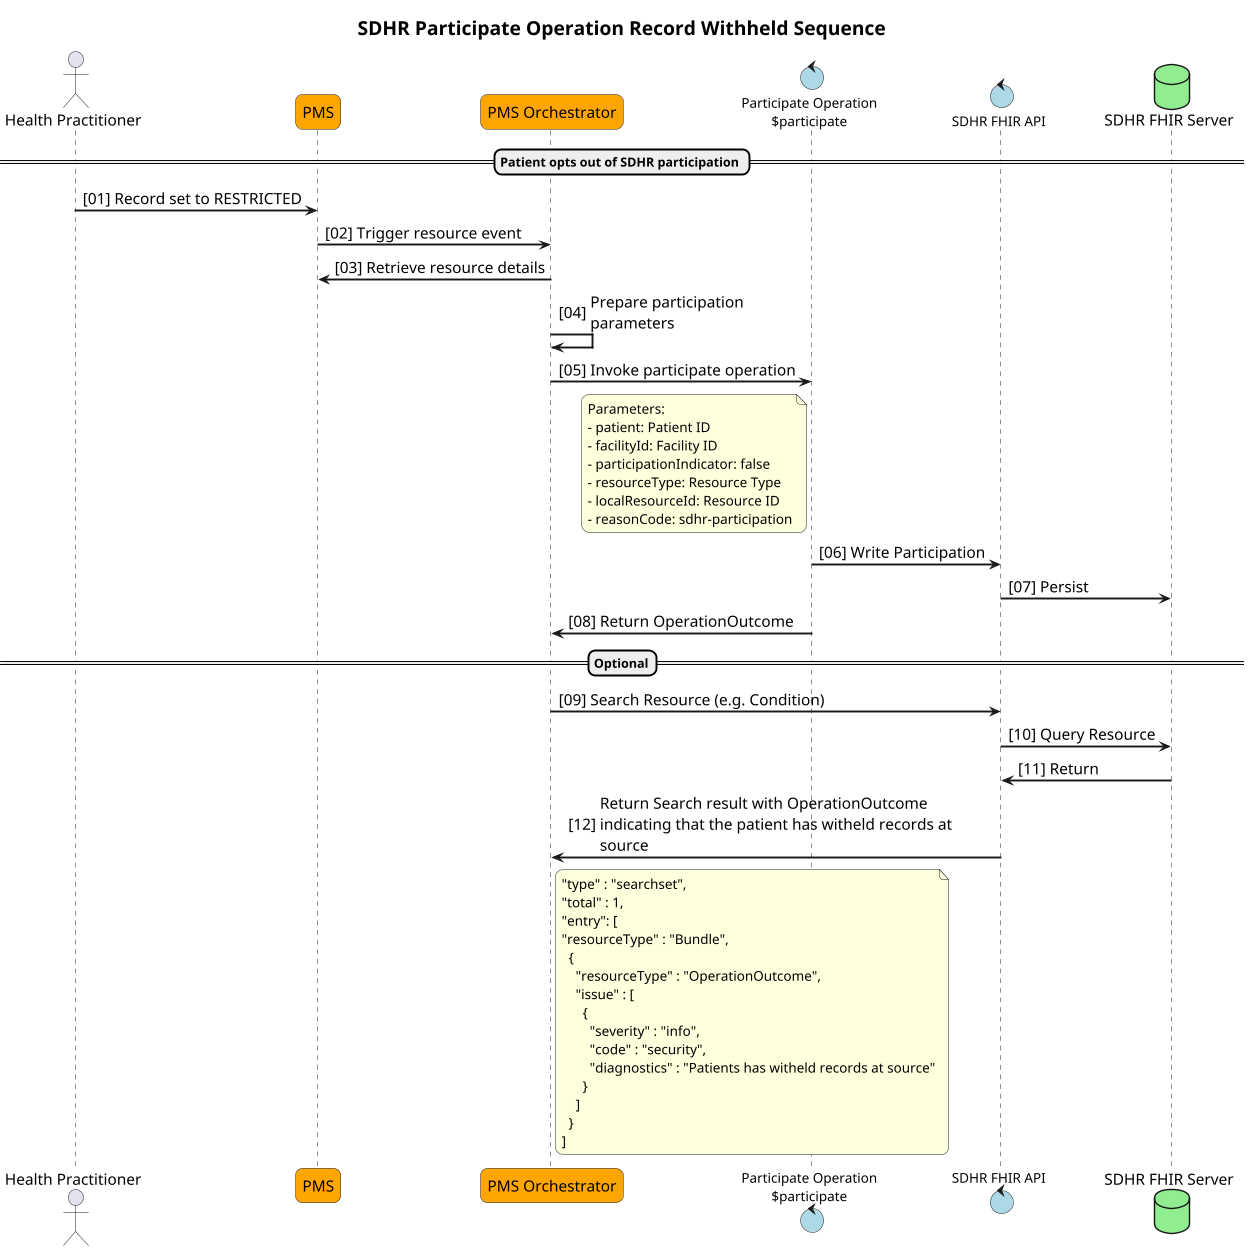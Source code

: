@startuml

title SDHR Participate Operation Record Withheld Sequence

autonumber "<color:Black>[00]"

skinparam ActorFontSize 16
skinparam ArrowFontSize 12
skinparam ArrowFontSize 16
skinparam BoxPadding 5
skinparam DatabaseFontSize 16
skinparam dpi 400
skinparam EntityFontSize 16
skinparam MaxMessageSize 375
skinparam NoteFontSize 14
skinparam ParticipantFontSize 16
skinparam ParticipantPadding 5
skinparam responseMessageBelowArrow true
skinparam roundcorner 15
skinparam sequenceArrowThickness 2
skinparam SequenceBoxFontSize 16
skinparam sequencegroupfontsize 14
skinparam SequenceMessageAlignment left
skinparam sequenceStyle uml2
skinparam TitleFontSize 20
' semi-transparent sequence groups!
' see https://sarafian.github.io/tips/2021/03/11/plantuml-tips-tricks-1.html#:~:text=responseMessageBelowArrow-,Semi,-transparent%20group%20backgrounds
skinparam SequenceGroupBodyBackgroundColor #EEEEFF50

scale max 400 width
scale 300*500

actor "Health Practitioner" as USER
participant "PMS" as APIC #Orange
participant "PMS Orchestrator" as ORCHESTRATOR #Orange
control "Participate Operation\n$participate" as PARTICIPATE #LightBlue
control "SDHR FHIR API" as FHIRAPI #LightBlue
database "SDHR FHIR Server" as SDHR #LightGreen

== Patient opts out of SDHR participation ==
USER -> APIC : Record set to RESTRICTED
APIC -> ORCHESTRATOR : Trigger resource event
ORCHESTRATOR -> APIC : Retrieve resource details
ORCHESTRATOR -> ORCHESTRATOR : Prepare participation\nparameters
ORCHESTRATOR -> PARTICIPATE : Invoke participate operation
note left of PARTICIPATE
  Parameters:
  - patient: Patient ID
  - facilityId: Facility ID
  - participationIndicator: false
  - resourceType: Resource Type
  - localResourceId: Resource ID
  - reasonCode: sdhr-participation
end note
PARTICIPATE -> FHIRAPI : Write Participation
FHIRAPI -> SDHR : Persist
PARTICIPATE -> ORCHESTRATOR : Return OperationOutcome

==Optional==
ORCHESTRATOR -> FHIRAPI : Search Resource (e.g. Condition)
FHIRAPI -> SDHR : Query Resource
SDHR -> FHIRAPI : Return
FHIRAPI -> ORCHESTRATOR : Return Search result with OperationOutcome\nindicating that the patient has witheld records at source
note right of ORCHESTRATOR
  "type" : "searchset",
  "total" : 1,
  "entry": [
  "resourceType" : "Bundle",
    {
      "resourceType" : "OperationOutcome",
      "issue" : [
        {
          "severity" : "info",
          "code" : "security",
          "diagnostics" : "Patients has witheld records at source"
        }
      ]
    }
  ]
end note

@enduml